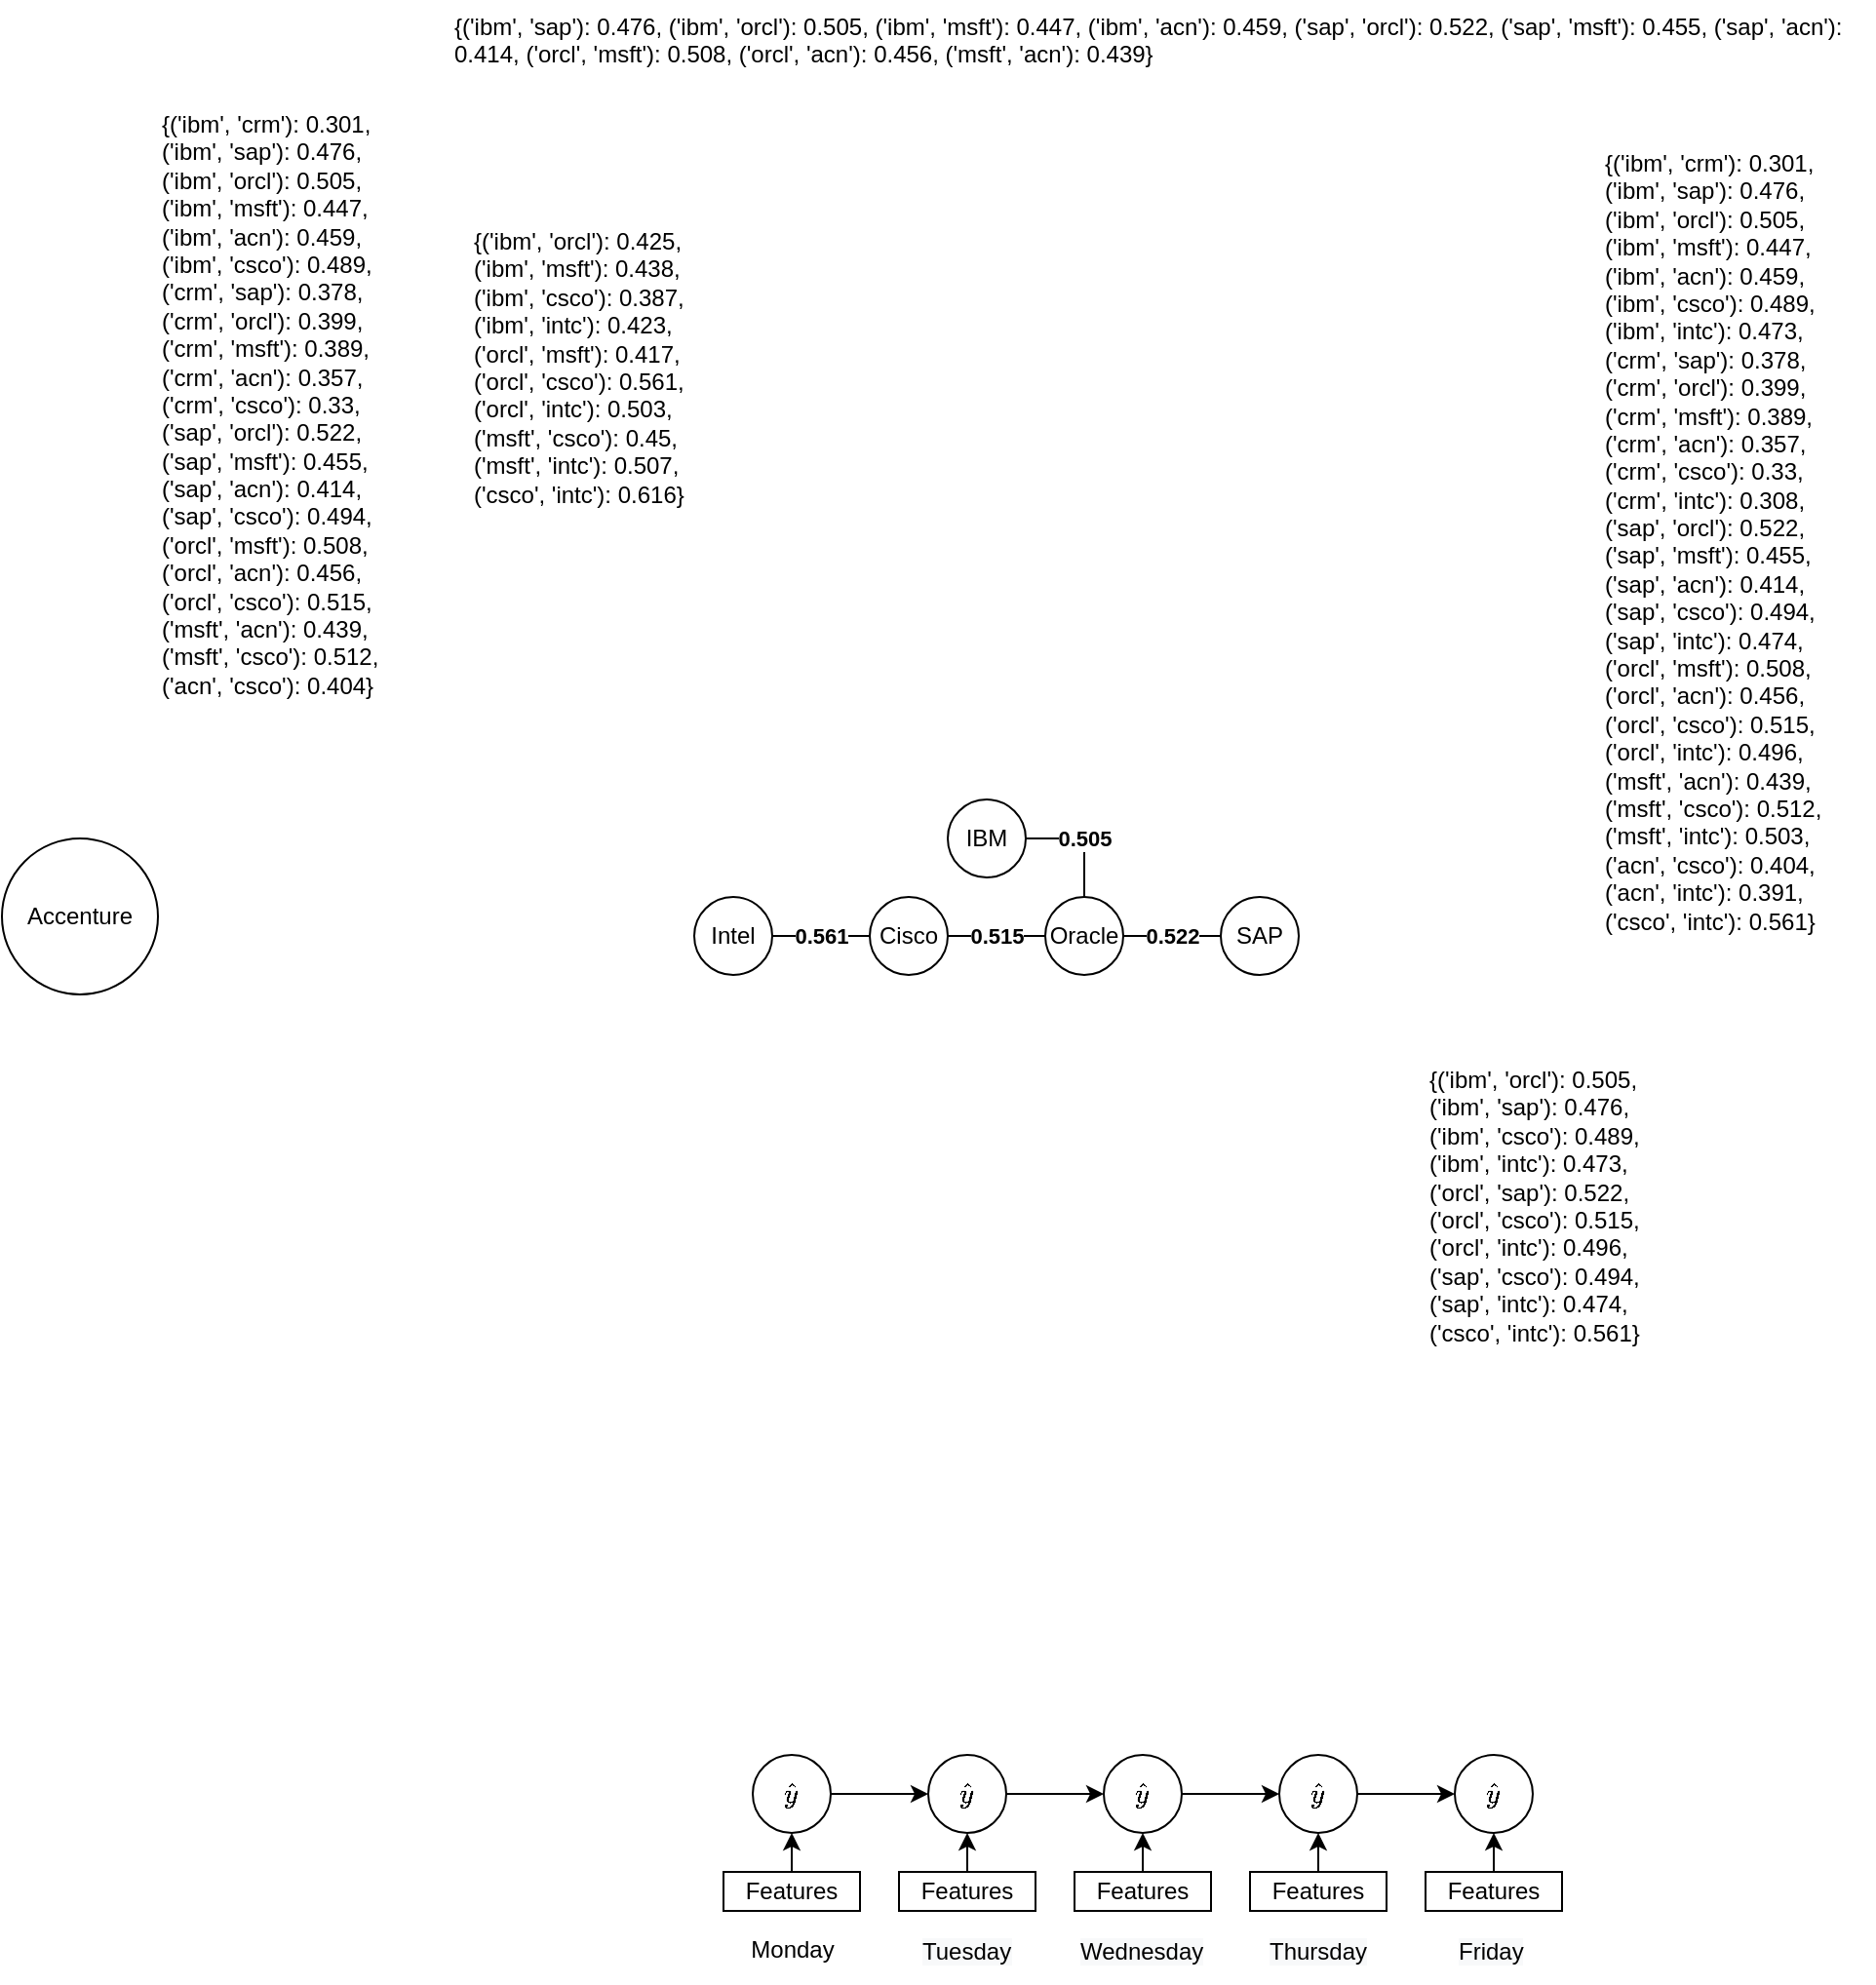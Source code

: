<mxfile version="13.6.5" type="github">
  <diagram id="E6s0HOv1Aa1o53uXts_-" name="Page-1">
    <mxGraphModel dx="1324" dy="246" grid="1" gridSize="10" guides="1" tooltips="1" connect="1" arrows="1" fold="1" page="1" pageScale="1" pageWidth="850" pageHeight="1100" math="1" shadow="0">
      <root>
        <mxCell id="0" />
        <mxCell id="1" parent="0" />
        <mxCell id="63We0tcy4YD0tNSfpsTy-4" value="{(&#39;ibm&#39;, &#39;sap&#39;): 0.476, (&#39;ibm&#39;, &#39;orcl&#39;): 0.505, (&#39;ibm&#39;, &#39;msft&#39;): 0.447, (&#39;ibm&#39;, &#39;acn&#39;): 0.459, (&#39;sap&#39;, &#39;orcl&#39;): 0.522, (&#39;sap&#39;, &#39;msft&#39;): 0.455, (&#39;sap&#39;, &#39;acn&#39;): 0.414, (&#39;orcl&#39;, &#39;msft&#39;): 0.508, (&#39;orcl&#39;, &#39;acn&#39;): 0.456, (&#39;msft&#39;, &#39;acn&#39;): 0.439}" style="text;whiteSpace=wrap;html=1;" parent="1" vertex="1">
          <mxGeometry x="80" y="160" width="730" height="90" as="geometry" />
        </mxCell>
        <mxCell id="63We0tcy4YD0tNSfpsTy-9" value="Accenture" style="ellipse;whiteSpace=wrap;html=1;aspect=fixed;" parent="1" vertex="1">
          <mxGeometry x="-150" y="590" width="80" height="80" as="geometry" />
        </mxCell>
        <mxCell id="63We0tcy4YD0tNSfpsTy-21" value="{(&#39;ibm&#39;, &#39;crm&#39;): 0.301, (&#39;ibm&#39;, &#39;sap&#39;): 0.476, (&#39;ibm&#39;, &#39;orcl&#39;): 0.505, (&#39;ibm&#39;, &#39;msft&#39;): 0.447, (&#39;ibm&#39;, &#39;acn&#39;): 0.459, (&#39;ibm&#39;, &#39;csco&#39;): 0.489, (&#39;crm&#39;, &#39;sap&#39;): 0.378, (&#39;crm&#39;, &#39;orcl&#39;): 0.399, (&#39;crm&#39;, &#39;msft&#39;): 0.389, (&#39;crm&#39;, &#39;acn&#39;): 0.357, (&#39;crm&#39;, &#39;csco&#39;): 0.33, (&#39;sap&#39;, &#39;orcl&#39;): 0.522, (&#39;sap&#39;, &#39;msft&#39;): 0.455, (&#39;sap&#39;, &#39;acn&#39;): 0.414, (&#39;sap&#39;, &#39;csco&#39;): 0.494, (&#39;orcl&#39;, &#39;msft&#39;): 0.508, (&#39;orcl&#39;, &#39;acn&#39;): 0.456, (&#39;orcl&#39;, &#39;csco&#39;): 0.515, (&#39;msft&#39;, &#39;acn&#39;): 0.439, (&#39;msft&#39;, &#39;csco&#39;): 0.512, (&#39;acn&#39;, &#39;csco&#39;): 0.404}" style="text;whiteSpace=wrap;html=1;" parent="1" vertex="1">
          <mxGeometry x="-70" y="210" width="130" height="90" as="geometry" />
        </mxCell>
        <mxCell id="63We0tcy4YD0tNSfpsTy-27" value="{(&#39;ibm&#39;, &#39;crm&#39;): 0.301, (&#39;ibm&#39;, &#39;sap&#39;): 0.476, (&#39;ibm&#39;, &#39;orcl&#39;): 0.505, (&#39;ibm&#39;, &#39;msft&#39;): 0.447, (&#39;ibm&#39;, &#39;acn&#39;): 0.459, (&#39;ibm&#39;, &#39;csco&#39;): 0.489, (&#39;ibm&#39;, &#39;intc&#39;): 0.473, (&#39;crm&#39;, &#39;sap&#39;): 0.378, (&#39;crm&#39;, &#39;orcl&#39;): 0.399, (&#39;crm&#39;, &#39;msft&#39;): 0.389, (&#39;crm&#39;, &#39;acn&#39;): 0.357, (&#39;crm&#39;, &#39;csco&#39;): 0.33, (&#39;crm&#39;, &#39;intc&#39;): 0.308, (&#39;sap&#39;, &#39;orcl&#39;): 0.522, (&#39;sap&#39;, &#39;msft&#39;): 0.455, (&#39;sap&#39;, &#39;acn&#39;): 0.414, (&#39;sap&#39;, &#39;csco&#39;): 0.494, (&#39;sap&#39;, &#39;intc&#39;): 0.474, (&#39;orcl&#39;, &#39;msft&#39;): 0.508, (&#39;orcl&#39;, &#39;acn&#39;): 0.456, (&#39;orcl&#39;, &#39;csco&#39;): 0.515, (&#39;orcl&#39;, &#39;intc&#39;): 0.496, (&#39;msft&#39;, &#39;acn&#39;): 0.439, (&#39;msft&#39;, &#39;csco&#39;): 0.512, (&#39;msft&#39;, &#39;intc&#39;): 0.503, (&#39;acn&#39;, &#39;csco&#39;): 0.404, (&#39;acn&#39;, &#39;intc&#39;): 0.391, (&#39;csco&#39;, &#39;intc&#39;): 0.561}" style="text;whiteSpace=wrap;html=1;" parent="1" vertex="1">
          <mxGeometry x="670" y="230" width="120" height="410" as="geometry" />
        </mxCell>
        <mxCell id="63We0tcy4YD0tNSfpsTy-31" value="{(&#39;ibm&#39;, &#39;orcl&#39;): 0.425, (&#39;ibm&#39;, &#39;msft&#39;): 0.438, (&#39;ibm&#39;, &#39;csco&#39;): 0.387, (&#39;ibm&#39;, &#39;intc&#39;): 0.423, (&#39;orcl&#39;, &#39;msft&#39;): 0.417, (&#39;orcl&#39;, &#39;csco&#39;): 0.561, (&#39;orcl&#39;, &#39;intc&#39;): 0.503, (&#39;msft&#39;, &#39;csco&#39;): 0.45, (&#39;msft&#39;, &#39;intc&#39;): 0.507, (&#39;csco&#39;, &#39;intc&#39;): 0.616}" style="text;whiteSpace=wrap;html=1;" parent="1" vertex="1">
          <mxGeometry x="90" y="270" width="110" height="60" as="geometry" />
        </mxCell>
        <mxCell id="63We0tcy4YD0tNSfpsTy-33" value="{(&#39;ibm&#39;, &#39;orcl&#39;): 0.505, (&#39;ibm&#39;, &#39;sap&#39;): 0.476, (&#39;ibm&#39;, &#39;csco&#39;): 0.489, (&#39;ibm&#39;, &#39;intc&#39;): 0.473, (&#39;orcl&#39;, &#39;sap&#39;): 0.522, (&#39;orcl&#39;, &#39;csco&#39;): 0.515, (&#39;orcl&#39;, &#39;intc&#39;): 0.496, (&#39;sap&#39;, &#39;csco&#39;): 0.494, (&#39;sap&#39;, &#39;intc&#39;): 0.474, (&#39;csco&#39;, &#39;intc&#39;): 0.561}" style="text;whiteSpace=wrap;html=1;" parent="1" vertex="1">
          <mxGeometry x="580" y="700" width="110" height="60" as="geometry" />
        </mxCell>
        <mxCell id="n5IDzBsflQ4T4mHAfqF0-4" value="" style="edgeStyle=orthogonalEdgeStyle;rounded=0;orthogonalLoop=1;jettySize=auto;html=1;" parent="1" source="n5IDzBsflQ4T4mHAfqF0-1" target="n5IDzBsflQ4T4mHAfqF0-3" edge="1">
          <mxGeometry relative="1" as="geometry" />
        </mxCell>
        <mxCell id="n5IDzBsflQ4T4mHAfqF0-1" value="$$\hat{y}$$" style="ellipse;whiteSpace=wrap;html=1;aspect=fixed;" parent="1" vertex="1">
          <mxGeometry x="235" y="1060" width="40" height="40" as="geometry" />
        </mxCell>
        <mxCell id="n5IDzBsflQ4T4mHAfqF0-6" value="" style="edgeStyle=orthogonalEdgeStyle;rounded=0;orthogonalLoop=1;jettySize=auto;html=1;" parent="1" source="n5IDzBsflQ4T4mHAfqF0-3" target="n5IDzBsflQ4T4mHAfqF0-5" edge="1">
          <mxGeometry relative="1" as="geometry" />
        </mxCell>
        <mxCell id="n5IDzBsflQ4T4mHAfqF0-3" value="&lt;meta charset=&quot;utf-8&quot;&gt;&lt;span style=&quot;color: rgb(0, 0, 0); font-family: helvetica; font-size: 12px; font-style: normal; font-weight: 400; letter-spacing: normal; text-align: center; text-indent: 0px; text-transform: none; word-spacing: 0px; background-color: rgb(248, 249, 250); display: inline; float: none;&quot;&gt;$$\hat{y}$$&lt;/span&gt;" style="ellipse;whiteSpace=wrap;html=1;aspect=fixed;" parent="1" vertex="1">
          <mxGeometry x="325" y="1060" width="40" height="40" as="geometry" />
        </mxCell>
        <mxCell id="n5IDzBsflQ4T4mHAfqF0-8" value="" style="edgeStyle=orthogonalEdgeStyle;rounded=0;orthogonalLoop=1;jettySize=auto;html=1;" parent="1" source="n5IDzBsflQ4T4mHAfqF0-5" target="n5IDzBsflQ4T4mHAfqF0-7" edge="1">
          <mxGeometry relative="1" as="geometry" />
        </mxCell>
        <mxCell id="n5IDzBsflQ4T4mHAfqF0-5" value="&lt;meta charset=&quot;utf-8&quot;&gt;&lt;span style=&quot;color: rgb(0, 0, 0); font-family: helvetica; font-size: 12px; font-style: normal; font-weight: 400; letter-spacing: normal; text-align: center; text-indent: 0px; text-transform: none; word-spacing: 0px; background-color: rgb(248, 249, 250); display: inline; float: none;&quot;&gt;$$\hat{y}$$&lt;/span&gt;" style="ellipse;whiteSpace=wrap;html=1;aspect=fixed;fontSize=10;" parent="1" vertex="1">
          <mxGeometry x="415" y="1060" width="40" height="40" as="geometry" />
        </mxCell>
        <mxCell id="IyEsxeI1Rm3gyHsPwHQG-2" value="" style="edgeStyle=orthogonalEdgeStyle;rounded=0;orthogonalLoop=1;jettySize=auto;html=1;" edge="1" parent="1" source="n5IDzBsflQ4T4mHAfqF0-7" target="IyEsxeI1Rm3gyHsPwHQG-1">
          <mxGeometry relative="1" as="geometry" />
        </mxCell>
        <mxCell id="n5IDzBsflQ4T4mHAfqF0-7" value="&lt;meta charset=&quot;utf-8&quot;&gt;&lt;span style=&quot;color: rgb(0, 0, 0); font-family: helvetica; font-size: 12px; font-style: normal; font-weight: 400; letter-spacing: normal; text-align: center; text-indent: 0px; text-transform: none; word-spacing: 0px; background-color: rgb(248, 249, 250); display: inline; float: none;&quot;&gt;$$\hat{y}$$&lt;/span&gt;" style="ellipse;whiteSpace=wrap;html=1;aspect=fixed;" parent="1" vertex="1">
          <mxGeometry x="505" y="1060" width="40" height="40" as="geometry" />
        </mxCell>
        <mxCell id="n5IDzBsflQ4T4mHAfqF0-13" value="" style="group;fontStyle=1" parent="1" vertex="1" connectable="0">
          <mxGeometry x="200" y="450" width="380" height="230" as="geometry" />
        </mxCell>
        <mxCell id="63We0tcy4YD0tNSfpsTy-1" value="IBM" style="ellipse;whiteSpace=wrap;html=1;aspect=fixed;fontStyle=0" parent="n5IDzBsflQ4T4mHAfqF0-13" vertex="1">
          <mxGeometry x="135" y="120" width="40" height="40" as="geometry" />
        </mxCell>
        <mxCell id="63We0tcy4YD0tNSfpsTy-2" value="SAP" style="ellipse;whiteSpace=wrap;html=1;aspect=fixed;fontStyle=0" parent="n5IDzBsflQ4T4mHAfqF0-13" vertex="1">
          <mxGeometry x="275" y="170" width="40" height="40" as="geometry" />
        </mxCell>
        <mxCell id="63We0tcy4YD0tNSfpsTy-11" value="0.522" style="edgeStyle=orthogonalEdgeStyle;rounded=0;orthogonalLoop=1;jettySize=auto;html=1;exitX=1;exitY=0.5;exitDx=0;exitDy=0;endArrow=none;endFill=0;fontStyle=1" parent="n5IDzBsflQ4T4mHAfqF0-13" source="63We0tcy4YD0tNSfpsTy-5" target="63We0tcy4YD0tNSfpsTy-2" edge="1">
          <mxGeometry relative="1" as="geometry" />
        </mxCell>
        <mxCell id="63We0tcy4YD0tNSfpsTy-5" value="Oracle" style="ellipse;whiteSpace=wrap;html=1;aspect=fixed;fontStyle=0" parent="n5IDzBsflQ4T4mHAfqF0-13" vertex="1">
          <mxGeometry x="185" y="170" width="40" height="40" as="geometry" />
        </mxCell>
        <mxCell id="63We0tcy4YD0tNSfpsTy-6" value="0.505" style="edgeStyle=orthogonalEdgeStyle;rounded=0;orthogonalLoop=1;jettySize=auto;html=1;endArrow=none;endFill=0;fontStyle=1" parent="n5IDzBsflQ4T4mHAfqF0-13" source="63We0tcy4YD0tNSfpsTy-1" target="63We0tcy4YD0tNSfpsTy-5" edge="1">
          <mxGeometry relative="1" as="geometry" />
        </mxCell>
        <mxCell id="63We0tcy4YD0tNSfpsTy-23" value="0.515" style="edgeStyle=orthogonalEdgeStyle;rounded=0;orthogonalLoop=1;jettySize=auto;html=1;exitX=1;exitY=0.5;exitDx=0;exitDy=0;entryX=0;entryY=0.5;entryDx=0;entryDy=0;endArrow=none;endFill=0;fontStyle=1" parent="n5IDzBsflQ4T4mHAfqF0-13" source="63We0tcy4YD0tNSfpsTy-22" target="63We0tcy4YD0tNSfpsTy-5" edge="1">
          <mxGeometry relative="1" as="geometry" />
        </mxCell>
        <mxCell id="63We0tcy4YD0tNSfpsTy-22" value="Cisco" style="ellipse;whiteSpace=wrap;html=1;aspect=fixed;fontStyle=0" parent="n5IDzBsflQ4T4mHAfqF0-13" vertex="1">
          <mxGeometry x="95" y="170" width="40" height="40" as="geometry" />
        </mxCell>
        <mxCell id="63We0tcy4YD0tNSfpsTy-28" value="Intel" style="ellipse;whiteSpace=wrap;html=1;aspect=fixed;fontStyle=0" parent="n5IDzBsflQ4T4mHAfqF0-13" vertex="1">
          <mxGeometry x="5" y="170" width="40" height="40" as="geometry" />
        </mxCell>
        <mxCell id="63We0tcy4YD0tNSfpsTy-32" value="0.561" style="edgeStyle=orthogonalEdgeStyle;rounded=0;orthogonalLoop=1;jettySize=auto;html=1;entryX=0;entryY=0.5;entryDx=0;entryDy=0;endArrow=none;endFill=0;fontStyle=1" parent="n5IDzBsflQ4T4mHAfqF0-13" source="63We0tcy4YD0tNSfpsTy-28" target="63We0tcy4YD0tNSfpsTy-22" edge="1">
          <mxGeometry relative="1" as="geometry" />
        </mxCell>
        <mxCell id="IyEsxeI1Rm3gyHsPwHQG-1" value="&lt;meta charset=&quot;utf-8&quot;&gt;&lt;span style=&quot;color: rgb(0, 0, 0); font-family: helvetica; font-size: 12px; font-style: normal; font-weight: 400; letter-spacing: normal; text-align: center; text-indent: 0px; text-transform: none; word-spacing: 0px; background-color: rgb(248, 249, 250); display: inline; float: none;&quot;&gt;$$\hat{y}$$&lt;/span&gt;" style="ellipse;whiteSpace=wrap;html=1;aspect=fixed;" vertex="1" parent="1">
          <mxGeometry x="595" y="1060" width="40" height="40" as="geometry" />
        </mxCell>
        <mxCell id="IyEsxeI1Rm3gyHsPwHQG-18" style="edgeStyle=orthogonalEdgeStyle;rounded=0;orthogonalLoop=1;jettySize=auto;html=1;exitX=0.5;exitY=0;exitDx=0;exitDy=0;entryX=0.5;entryY=1;entryDx=0;entryDy=0;fontSize=12;" edge="1" parent="1" source="IyEsxeI1Rm3gyHsPwHQG-4" target="n5IDzBsflQ4T4mHAfqF0-1">
          <mxGeometry relative="1" as="geometry" />
        </mxCell>
        <mxCell id="IyEsxeI1Rm3gyHsPwHQG-4" value="Features" style="rounded=0;whiteSpace=wrap;html=1;fontSize=12;" vertex="1" parent="1">
          <mxGeometry x="220" y="1120" width="70" height="20" as="geometry" />
        </mxCell>
        <mxCell id="IyEsxeI1Rm3gyHsPwHQG-5" value="&lt;font style=&quot;font-size: 12px&quot;&gt;Monday&lt;/font&gt;" style="text;html=1;align=center;verticalAlign=middle;resizable=0;points=[];autosize=1;fontSize=12;" vertex="1" parent="1">
          <mxGeometry x="225" y="1149.5" width="60" height="20" as="geometry" />
        </mxCell>
        <mxCell id="IyEsxeI1Rm3gyHsPwHQG-6" value="&lt;meta charset=&quot;utf-8&quot; style=&quot;font-size: 12px;&quot;&gt;&lt;span style=&quot;color: rgb(0, 0, 0); font-family: helvetica; font-size: 12px; font-style: normal; font-weight: 400; letter-spacing: normal; text-align: center; text-indent: 0px; text-transform: none; word-spacing: 0px; background-color: rgb(248, 249, 250); display: inline; float: none;&quot;&gt;Tuesday&lt;/span&gt;" style="text;whiteSpace=wrap;html=1;fontSize=12;" vertex="1" parent="1">
          <mxGeometry x="320" y="1147" width="50" height="30" as="geometry" />
        </mxCell>
        <mxCell id="IyEsxeI1Rm3gyHsPwHQG-7" value="&lt;span style=&quot;color: rgb(0, 0, 0); font-family: helvetica; font-style: normal; font-weight: 400; letter-spacing: normal; text-align: center; text-indent: 0px; text-transform: none; word-spacing: 0px; background-color: rgb(248, 249, 250); display: inline; float: none; font-size: 12px;&quot;&gt;&lt;font style=&quot;font-size: 12px&quot;&gt;Wednesday&lt;/font&gt;&lt;/span&gt;" style="text;whiteSpace=wrap;html=1;fontSize=12;" vertex="1" parent="1">
          <mxGeometry x="401.25" y="1147" width="67.5" height="25" as="geometry" />
        </mxCell>
        <mxCell id="IyEsxeI1Rm3gyHsPwHQG-8" value="&lt;meta charset=&quot;utf-8&quot; style=&quot;font-size: 12px;&quot;&gt;&lt;span style=&quot;color: rgb(0, 0, 0); font-family: helvetica; font-size: 12px; font-style: normal; font-weight: 400; letter-spacing: normal; text-align: center; text-indent: 0px; text-transform: none; word-spacing: 0px; background-color: rgb(248, 249, 250); display: inline; float: none;&quot;&gt;Thursday&lt;/span&gt;" style="text;whiteSpace=wrap;html=1;fontSize=12;" vertex="1" parent="1">
          <mxGeometry x="497.5" y="1147" width="55" height="30" as="geometry" />
        </mxCell>
        <mxCell id="IyEsxeI1Rm3gyHsPwHQG-9" value="&lt;meta charset=&quot;utf-8&quot; style=&quot;font-size: 12px;&quot;&gt;&lt;span style=&quot;color: rgb(0, 0, 0); font-family: helvetica; font-size: 12px; font-style: normal; font-weight: 400; letter-spacing: normal; text-align: center; text-indent: 0px; text-transform: none; word-spacing: 0px; background-color: rgb(248, 249, 250); display: inline; float: none;&quot;&gt;Friday&lt;/span&gt;" style="text;whiteSpace=wrap;html=1;fontSize=12;" vertex="1" parent="1">
          <mxGeometry x="595" y="1147" width="40" height="30" as="geometry" />
        </mxCell>
        <mxCell id="IyEsxeI1Rm3gyHsPwHQG-17" style="edgeStyle=orthogonalEdgeStyle;rounded=0;orthogonalLoop=1;jettySize=auto;html=1;exitX=0.5;exitY=0;exitDx=0;exitDy=0;entryX=0.5;entryY=1;entryDx=0;entryDy=0;fontSize=12;" edge="1" parent="1" source="IyEsxeI1Rm3gyHsPwHQG-10" target="n5IDzBsflQ4T4mHAfqF0-3">
          <mxGeometry relative="1" as="geometry" />
        </mxCell>
        <mxCell id="IyEsxeI1Rm3gyHsPwHQG-10" value="Features" style="rounded=0;whiteSpace=wrap;html=1;fontSize=12;" vertex="1" parent="1">
          <mxGeometry x="310" y="1120" width="70" height="20" as="geometry" />
        </mxCell>
        <mxCell id="IyEsxeI1Rm3gyHsPwHQG-16" style="edgeStyle=orthogonalEdgeStyle;rounded=0;orthogonalLoop=1;jettySize=auto;html=1;exitX=0.5;exitY=0;exitDx=0;exitDy=0;entryX=0.5;entryY=1;entryDx=0;entryDy=0;fontSize=12;" edge="1" parent="1" source="IyEsxeI1Rm3gyHsPwHQG-11" target="n5IDzBsflQ4T4mHAfqF0-5">
          <mxGeometry relative="1" as="geometry" />
        </mxCell>
        <mxCell id="IyEsxeI1Rm3gyHsPwHQG-11" value="Features" style="rounded=0;whiteSpace=wrap;html=1;fontSize=12;" vertex="1" parent="1">
          <mxGeometry x="400" y="1120" width="70" height="20" as="geometry" />
        </mxCell>
        <mxCell id="IyEsxeI1Rm3gyHsPwHQG-15" style="edgeStyle=orthogonalEdgeStyle;rounded=0;orthogonalLoop=1;jettySize=auto;html=1;exitX=0.5;exitY=0;exitDx=0;exitDy=0;entryX=0.5;entryY=1;entryDx=0;entryDy=0;fontSize=12;" edge="1" parent="1" source="IyEsxeI1Rm3gyHsPwHQG-12" target="n5IDzBsflQ4T4mHAfqF0-7">
          <mxGeometry relative="1" as="geometry" />
        </mxCell>
        <mxCell id="IyEsxeI1Rm3gyHsPwHQG-12" value="Features" style="rounded=0;whiteSpace=wrap;html=1;fontSize=12;" vertex="1" parent="1">
          <mxGeometry x="490" y="1120" width="70" height="20" as="geometry" />
        </mxCell>
        <mxCell id="IyEsxeI1Rm3gyHsPwHQG-14" style="edgeStyle=orthogonalEdgeStyle;rounded=0;orthogonalLoop=1;jettySize=auto;html=1;exitX=0.5;exitY=0;exitDx=0;exitDy=0;entryX=0.5;entryY=1;entryDx=0;entryDy=0;fontSize=12;" edge="1" parent="1" source="IyEsxeI1Rm3gyHsPwHQG-13" target="IyEsxeI1Rm3gyHsPwHQG-1">
          <mxGeometry relative="1" as="geometry" />
        </mxCell>
        <mxCell id="IyEsxeI1Rm3gyHsPwHQG-13" value="Features" style="rounded=0;whiteSpace=wrap;html=1;fontSize=12;" vertex="1" parent="1">
          <mxGeometry x="580" y="1120" width="70" height="20" as="geometry" />
        </mxCell>
      </root>
    </mxGraphModel>
  </diagram>
</mxfile>
